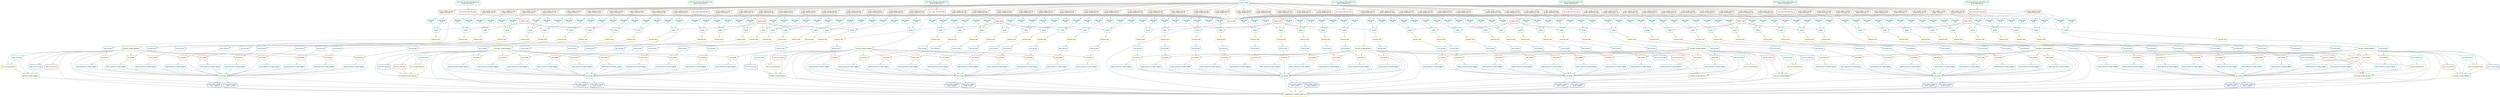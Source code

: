 digraph snakemake_dag {
    graph[bgcolor=white, margin=0];
    node[shape=box, style=rounded, fontname=sans,                 fontsize=10, penwidth=2];
    edge[penwidth=2, color=grey];
	0[label = "metagenomics_workflow_target_rule", color = "0.16 0.6 0.85", style="rounded"];
	1[label = "anvi_merge", color = "0.37 0.6 0.85", style="rounded"];
	2[label = "anvi_merge", color = "0.37 0.6 0.85", style="rounded"];
	3[label = "anvi_merge", color = "0.37 0.6 0.85", style="rounded"];
	4[label = "anvi_merge", color = "0.37 0.6 0.85", style="rounded"];
	5[label = "anvi_merge", color = "0.37 0.6 0.85", style="rounded"];
	6[label = "anvi_merge", color = "0.37 0.6 0.85", style="rounded"];
	7[label = "anvi_merge", color = "0.37 0.6 0.85", style="rounded"];
	8[label = "annotate_contigs_database", color = "0.30 0.6 0.85", style="rounded"];
	9[label = "annotate_contigs_database", color = "0.30 0.6 0.85", style="rounded"];
	10[label = "annotate_contigs_database", color = "0.30 0.6 0.85", style="rounded"];
	11[label = "annotate_contigs_database", color = "0.30 0.6 0.85", style="rounded"];
	12[label = "annotate_contigs_database", color = "0.30 0.6 0.85", style="rounded"];
	13[label = "annotate_contigs_database", color = "0.30 0.6 0.85", style="rounded"];
	14[label = "annotate_contigs_database", color = "0.30 0.6 0.85", style="rounded"];
	15[label = "gen_qc_report", color = "0.24 0.6 0.85", style="rounded"];
	16[label = "anvi_cluster_contigs\ndriver: concoct", color = "0.62 0.6 0.85", style="rounded"];
	17[label = "anvi_cluster_contigs\ndriver: concoct", color = "0.62 0.6 0.85", style="rounded"];
	18[label = "anvi_cluster_contigs\ndriver: concoct", color = "0.62 0.6 0.85", style="rounded"];
	19[label = "anvi_cluster_contigs\ndriver: concoct", color = "0.62 0.6 0.85", style="rounded"];
	20[label = "anvi_cluster_contigs\ndriver: concoct", color = "0.62 0.6 0.85", style="rounded"];
	21[label = "anvi_cluster_contigs\ndriver: concoct", color = "0.62 0.6 0.85", style="rounded"];
	22[label = "anvi_cluster_contigs\ndriver: concoct", color = "0.62 0.6 0.85", style="rounded"];
	23[label = "anvi_cluster_contigs\ndriver: maxbin2", color = "0.62 0.6 0.85", style="rounded"];
	24[label = "anvi_cluster_contigs\ndriver: maxbin2", color = "0.62 0.6 0.85", style="rounded"];
	25[label = "anvi_cluster_contigs\ndriver: maxbin2", color = "0.62 0.6 0.85", style="rounded"];
	26[label = "anvi_cluster_contigs\ndriver: maxbin2", color = "0.62 0.6 0.85", style="rounded"];
	27[label = "anvi_cluster_contigs\ndriver: maxbin2", color = "0.62 0.6 0.85", style="rounded"];
	28[label = "anvi_cluster_contigs\ndriver: maxbin2", color = "0.62 0.6 0.85", style="rounded"];
	29[label = "anvi_cluster_contigs\ndriver: maxbin2", color = "0.62 0.6 0.85", style="rounded"];
	30[label = "anvi_gen_contigs_database", color = "0.28 0.6 0.85", style="rounded"];
	31[label = "anvi_profile", color = "0.09 0.6 0.85", style="rounded"];
	32[label = "anvi_profile", color = "0.09 0.6 0.85", style="rounded"];
	33[label = "anvi_profile", color = "0.09 0.6 0.85", style="rounded"];
	34[label = "anvi_profile", color = "0.09 0.6 0.85", style="rounded"];
	35[label = "anvi_profile", color = "0.09 0.6 0.85", style="rounded"];
	36[label = "anvi_profile", color = "0.09 0.6 0.85", style="rounded"];
	37[label = "anvi_profile", color = "0.09 0.6 0.85", style="rounded"];
	38[label = "anvi_profile", color = "0.09 0.6 0.85", style="rounded"];
	39[label = "anvi_profile", color = "0.09 0.6 0.85", style="rounded"];
	40[label = "anvi_profile", color = "0.09 0.6 0.85", style="rounded"];
	41[label = "import_percent_of_reads_mapped", color = "0.50 0.6 0.85", style="rounded"];
	42[label = "import_percent_of_reads_mapped", color = "0.50 0.6 0.85", style="rounded"];
	43[label = "import_percent_of_reads_mapped", color = "0.50 0.6 0.85", style="rounded"];
	44[label = "import_percent_of_reads_mapped", color = "0.50 0.6 0.85", style="rounded"];
	45[label = "import_percent_of_reads_mapped", color = "0.50 0.6 0.85", style="rounded"];
	46[label = "import_percent_of_reads_mapped", color = "0.50 0.6 0.85", style="rounded"];
	47[label = "import_percent_of_reads_mapped", color = "0.50 0.6 0.85", style="rounded"];
	48[label = "import_percent_of_reads_mapped", color = "0.50 0.6 0.85", style="rounded"];
	49[label = "import_percent_of_reads_mapped", color = "0.50 0.6 0.85", style="rounded"];
	50[label = "import_percent_of_reads_mapped", color = "0.50 0.6 0.85", style="rounded"];
	51[label = "anvi_gen_contigs_database", color = "0.28 0.6 0.85", style="rounded"];
	52[label = "anvi_profile", color = "0.09 0.6 0.85", style="rounded"];
	53[label = "anvi_profile", color = "0.09 0.6 0.85", style="rounded"];
	54[label = "anvi_profile", color = "0.09 0.6 0.85", style="rounded"];
	55[label = "anvi_profile", color = "0.09 0.6 0.85", style="rounded"];
	56[label = "anvi_profile", color = "0.09 0.6 0.85", style="rounded"];
	57[label = "anvi_profile", color = "0.09 0.6 0.85", style="rounded"];
	58[label = "anvi_profile", color = "0.09 0.6 0.85", style="rounded"];
	59[label = "anvi_profile", color = "0.09 0.6 0.85", style="rounded"];
	60[label = "anvi_profile", color = "0.09 0.6 0.85", style="rounded"];
	61[label = "anvi_profile", color = "0.09 0.6 0.85", style="rounded"];
	62[label = "import_percent_of_reads_mapped", color = "0.50 0.6 0.85", style="rounded"];
	63[label = "import_percent_of_reads_mapped", color = "0.50 0.6 0.85", style="rounded"];
	64[label = "import_percent_of_reads_mapped", color = "0.50 0.6 0.85", style="rounded"];
	65[label = "import_percent_of_reads_mapped", color = "0.50 0.6 0.85", style="rounded"];
	66[label = "import_percent_of_reads_mapped", color = "0.50 0.6 0.85", style="rounded"];
	67[label = "import_percent_of_reads_mapped", color = "0.50 0.6 0.85", style="rounded"];
	68[label = "import_percent_of_reads_mapped", color = "0.50 0.6 0.85", style="rounded"];
	69[label = "import_percent_of_reads_mapped", color = "0.50 0.6 0.85", style="rounded"];
	70[label = "import_percent_of_reads_mapped", color = "0.50 0.6 0.85", style="rounded"];
	71[label = "import_percent_of_reads_mapped", color = "0.50 0.6 0.85", style="rounded"];
	72[label = "anvi_gen_contigs_database", color = "0.28 0.6 0.85", style="rounded"];
	73[label = "anvi_profile", color = "0.09 0.6 0.85", style="rounded"];
	74[label = "anvi_profile", color = "0.09 0.6 0.85", style="rounded"];
	75[label = "anvi_profile", color = "0.09 0.6 0.85", style="rounded"];
	76[label = "anvi_profile", color = "0.09 0.6 0.85", style="rounded"];
	77[label = "anvi_profile", color = "0.09 0.6 0.85", style="rounded"];
	78[label = "anvi_profile", color = "0.09 0.6 0.85", style="rounded"];
	79[label = "anvi_profile", color = "0.09 0.6 0.85", style="rounded"];
	80[label = "anvi_profile", color = "0.09 0.6 0.85", style="rounded"];
	81[label = "anvi_profile", color = "0.09 0.6 0.85", style="rounded"];
	82[label = "anvi_profile", color = "0.09 0.6 0.85", style="rounded"];
	83[label = "import_percent_of_reads_mapped", color = "0.50 0.6 0.85", style="rounded"];
	84[label = "import_percent_of_reads_mapped", color = "0.50 0.6 0.85", style="rounded"];
	85[label = "import_percent_of_reads_mapped", color = "0.50 0.6 0.85", style="rounded"];
	86[label = "import_percent_of_reads_mapped", color = "0.50 0.6 0.85", style="rounded"];
	87[label = "import_percent_of_reads_mapped", color = "0.50 0.6 0.85", style="rounded"];
	88[label = "import_percent_of_reads_mapped", color = "0.50 0.6 0.85", style="rounded"];
	89[label = "import_percent_of_reads_mapped", color = "0.50 0.6 0.85", style="rounded"];
	90[label = "import_percent_of_reads_mapped", color = "0.50 0.6 0.85", style="rounded"];
	91[label = "import_percent_of_reads_mapped", color = "0.50 0.6 0.85", style="rounded"];
	92[label = "import_percent_of_reads_mapped", color = "0.50 0.6 0.85", style="rounded"];
	93[label = "anvi_gen_contigs_database", color = "0.28 0.6 0.85", style="rounded"];
	94[label = "anvi_profile", color = "0.09 0.6 0.85", style="rounded"];
	95[label = "anvi_profile", color = "0.09 0.6 0.85", style="rounded"];
	96[label = "anvi_profile", color = "0.09 0.6 0.85", style="rounded"];
	97[label = "anvi_profile", color = "0.09 0.6 0.85", style="rounded"];
	98[label = "anvi_profile", color = "0.09 0.6 0.85", style="rounded"];
	99[label = "anvi_profile", color = "0.09 0.6 0.85", style="rounded"];
	100[label = "anvi_profile", color = "0.09 0.6 0.85", style="rounded"];
	101[label = "anvi_profile", color = "0.09 0.6 0.85", style="rounded"];
	102[label = "anvi_profile", color = "0.09 0.6 0.85", style="rounded"];
	103[label = "anvi_profile", color = "0.09 0.6 0.85", style="rounded"];
	104[label = "import_percent_of_reads_mapped", color = "0.50 0.6 0.85", style="rounded"];
	105[label = "import_percent_of_reads_mapped", color = "0.50 0.6 0.85", style="rounded"];
	106[label = "import_percent_of_reads_mapped", color = "0.50 0.6 0.85", style="rounded"];
	107[label = "import_percent_of_reads_mapped", color = "0.50 0.6 0.85", style="rounded"];
	108[label = "import_percent_of_reads_mapped", color = "0.50 0.6 0.85", style="rounded"];
	109[label = "import_percent_of_reads_mapped", color = "0.50 0.6 0.85", style="rounded"];
	110[label = "import_percent_of_reads_mapped", color = "0.50 0.6 0.85", style="rounded"];
	111[label = "import_percent_of_reads_mapped", color = "0.50 0.6 0.85", style="rounded"];
	112[label = "import_percent_of_reads_mapped", color = "0.50 0.6 0.85", style="rounded"];
	113[label = "import_percent_of_reads_mapped", color = "0.50 0.6 0.85", style="rounded"];
	114[label = "anvi_gen_contigs_database", color = "0.28 0.6 0.85", style="rounded"];
	115[label = "anvi_profile", color = "0.09 0.6 0.85", style="rounded"];
	116[label = "anvi_profile", color = "0.09 0.6 0.85", style="rounded"];
	117[label = "anvi_profile", color = "0.09 0.6 0.85", style="rounded"];
	118[label = "anvi_profile", color = "0.09 0.6 0.85", style="rounded"];
	119[label = "anvi_profile", color = "0.09 0.6 0.85", style="rounded"];
	120[label = "anvi_profile", color = "0.09 0.6 0.85", style="rounded"];
	121[label = "anvi_profile", color = "0.09 0.6 0.85", style="rounded"];
	122[label = "anvi_profile", color = "0.09 0.6 0.85", style="rounded"];
	123[label = "anvi_profile", color = "0.09 0.6 0.85", style="rounded"];
	124[label = "anvi_profile", color = "0.09 0.6 0.85", style="rounded"];
	125[label = "import_percent_of_reads_mapped", color = "0.50 0.6 0.85", style="rounded"];
	126[label = "import_percent_of_reads_mapped", color = "0.50 0.6 0.85", style="rounded"];
	127[label = "import_percent_of_reads_mapped", color = "0.50 0.6 0.85", style="rounded"];
	128[label = "import_percent_of_reads_mapped", color = "0.50 0.6 0.85", style="rounded"];
	129[label = "import_percent_of_reads_mapped", color = "0.50 0.6 0.85", style="rounded"];
	130[label = "import_percent_of_reads_mapped", color = "0.50 0.6 0.85", style="rounded"];
	131[label = "import_percent_of_reads_mapped", color = "0.50 0.6 0.85", style="rounded"];
	132[label = "import_percent_of_reads_mapped", color = "0.50 0.6 0.85", style="rounded"];
	133[label = "import_percent_of_reads_mapped", color = "0.50 0.6 0.85", style="rounded"];
	134[label = "import_percent_of_reads_mapped", color = "0.50 0.6 0.85", style="rounded"];
	135[label = "anvi_gen_contigs_database", color = "0.28 0.6 0.85", style="rounded"];
	136[label = "anvi_profile", color = "0.09 0.6 0.85", style="rounded"];
	137[label = "anvi_profile", color = "0.09 0.6 0.85", style="rounded"];
	138[label = "anvi_profile", color = "0.09 0.6 0.85", style="rounded"];
	139[label = "anvi_profile", color = "0.09 0.6 0.85", style="rounded"];
	140[label = "anvi_profile", color = "0.09 0.6 0.85", style="rounded"];
	141[label = "anvi_profile", color = "0.09 0.6 0.85", style="rounded"];
	142[label = "anvi_profile", color = "0.09 0.6 0.85", style="rounded"];
	143[label = "anvi_profile", color = "0.09 0.6 0.85", style="rounded"];
	144[label = "anvi_profile", color = "0.09 0.6 0.85", style="rounded"];
	145[label = "anvi_profile", color = "0.09 0.6 0.85", style="rounded"];
	146[label = "import_percent_of_reads_mapped", color = "0.50 0.6 0.85", style="rounded"];
	147[label = "import_percent_of_reads_mapped", color = "0.50 0.6 0.85", style="rounded"];
	148[label = "import_percent_of_reads_mapped", color = "0.50 0.6 0.85", style="rounded"];
	149[label = "import_percent_of_reads_mapped", color = "0.50 0.6 0.85", style="rounded"];
	150[label = "import_percent_of_reads_mapped", color = "0.50 0.6 0.85", style="rounded"];
	151[label = "import_percent_of_reads_mapped", color = "0.50 0.6 0.85", style="rounded"];
	152[label = "import_percent_of_reads_mapped", color = "0.50 0.6 0.85", style="rounded"];
	153[label = "import_percent_of_reads_mapped", color = "0.50 0.6 0.85", style="rounded"];
	154[label = "import_percent_of_reads_mapped", color = "0.50 0.6 0.85", style="rounded"];
	155[label = "import_percent_of_reads_mapped", color = "0.50 0.6 0.85", style="rounded"];
	156[label = "anvi_gen_contigs_database", color = "0.28 0.6 0.85", style="rounded"];
	157[label = "anvi_profile", color = "0.09 0.6 0.85", style="rounded"];
	158[label = "anvi_profile", color = "0.09 0.6 0.85", style="rounded"];
	159[label = "anvi_profile", color = "0.09 0.6 0.85", style="rounded"];
	160[label = "anvi_profile", color = "0.09 0.6 0.85", style="rounded"];
	161[label = "anvi_profile", color = "0.09 0.6 0.85", style="rounded"];
	162[label = "anvi_profile", color = "0.09 0.6 0.85", style="rounded"];
	163[label = "anvi_profile", color = "0.09 0.6 0.85", style="rounded"];
	164[label = "anvi_profile", color = "0.09 0.6 0.85", style="rounded"];
	165[label = "anvi_profile", color = "0.09 0.6 0.85", style="rounded"];
	166[label = "import_percent_of_reads_mapped", color = "0.50 0.6 0.85", style="rounded"];
	167[label = "import_percent_of_reads_mapped", color = "0.50 0.6 0.85", style="rounded"];
	168[label = "import_percent_of_reads_mapped", color = "0.50 0.6 0.85", style="rounded"];
	169[label = "import_percent_of_reads_mapped", color = "0.50 0.6 0.85", style="rounded"];
	170[label = "import_percent_of_reads_mapped", color = "0.50 0.6 0.85", style="rounded"];
	171[label = "import_percent_of_reads_mapped", color = "0.50 0.6 0.85", style="rounded"];
	172[label = "import_percent_of_reads_mapped", color = "0.50 0.6 0.85", style="rounded"];
	173[label = "import_percent_of_reads_mapped", color = "0.50 0.6 0.85", style="rounded"];
	174[label = "import_percent_of_reads_mapped", color = "0.50 0.6 0.85", style="rounded"];
	175[label = "anvi_run_hmms", color = "0.45 0.6 0.85", style="rounded"];
	176[label = "anvi_run_ncbi_cogs", color = "0.61 0.6 0.85", style="rounded"];
	177[label = "anvi_run_scg_taxonomy", color = "0.20 0.6 0.85", style="rounded"];
	178[label = "anvi_run_trna_scan", color = "0.03 0.6 0.85", style="rounded"];
	179[label = "anvi_run_hmms", color = "0.45 0.6 0.85", style="rounded"];
	180[label = "anvi_run_ncbi_cogs", color = "0.61 0.6 0.85", style="rounded"];
	181[label = "anvi_run_scg_taxonomy", color = "0.20 0.6 0.85", style="rounded"];
	182[label = "anvi_run_trna_scan", color = "0.03 0.6 0.85", style="rounded"];
	183[label = "anvi_run_hmms", color = "0.45 0.6 0.85", style="rounded"];
	184[label = "anvi_run_ncbi_cogs", color = "0.61 0.6 0.85", style="rounded"];
	185[label = "anvi_run_scg_taxonomy", color = "0.20 0.6 0.85", style="rounded"];
	186[label = "anvi_run_trna_scan", color = "0.03 0.6 0.85", style="rounded"];
	187[label = "anvi_run_hmms", color = "0.45 0.6 0.85", style="rounded"];
	188[label = "anvi_run_ncbi_cogs", color = "0.61 0.6 0.85", style="rounded"];
	189[label = "anvi_run_scg_taxonomy", color = "0.20 0.6 0.85", style="rounded"];
	190[label = "anvi_run_trna_scan", color = "0.03 0.6 0.85", style="rounded"];
	191[label = "anvi_run_hmms", color = "0.45 0.6 0.85", style="rounded"];
	192[label = "anvi_run_ncbi_cogs", color = "0.61 0.6 0.85", style="rounded"];
	193[label = "anvi_run_scg_taxonomy", color = "0.20 0.6 0.85", style="rounded"];
	194[label = "anvi_run_trna_scan", color = "0.03 0.6 0.85", style="rounded"];
	195[label = "anvi_run_hmms", color = "0.45 0.6 0.85", style="rounded"];
	196[label = "anvi_run_ncbi_cogs", color = "0.61 0.6 0.85", style="rounded"];
	197[label = "anvi_run_scg_taxonomy", color = "0.20 0.6 0.85", style="rounded"];
	198[label = "anvi_run_trna_scan", color = "0.03 0.6 0.85", style="rounded"];
	199[label = "anvi_run_hmms", color = "0.45 0.6 0.85", style="rounded"];
	200[label = "anvi_run_ncbi_cogs", color = "0.61 0.6 0.85", style="rounded"];
	201[label = "anvi_run_scg_taxonomy", color = "0.20 0.6 0.85", style="rounded"];
	202[label = "anvi_run_trna_scan", color = "0.03 0.6 0.85", style="rounded"];
	203[label = "iu_filter_quality_minoche\nsample: Pleucopus_1F", color = "0.10 0.6 0.85", style="rounded"];
	204[label = "iu_filter_quality_minoche\nsample: Pleucopus_2F", color = "0.10 0.6 0.85", style="rounded"];
	205[label = "iu_filter_quality_minoche\nsample: Pleucopus_3F", color = "0.10 0.6 0.85", style="rounded"];
	206[label = "iu_filter_quality_minoche\nsample: Pleucopus_4F", color = "0.10 0.6 0.85", style="rounded"];
	207[label = "iu_filter_quality_minoche\nsample: Pleucopus_5F", color = "0.10 0.6 0.85", style="rounded"];
	208[label = "iu_filter_quality_minoche\nsample: Pleucopus_1M", color = "0.10 0.6 0.85", style="rounded"];
	209[label = "iu_filter_quality_minoche\nsample: Pleucopus_2M", color = "0.10 0.6 0.85", style="rounded"];
	210[label = "iu_filter_quality_minoche\nsample: Pleucopus_3M", color = "0.10 0.6 0.85", style="rounded"];
	211[label = "iu_filter_quality_minoche\nsample: Pleucopus_4M", color = "0.10 0.6 0.85", style="rounded"];
	212[label = "iu_filter_quality_minoche\nsample: Pleucopus_5M", color = "0.10 0.6 0.85", style="rounded"];
	213[label = "iu_filter_quality_minoche\nsample: Peremicus_1F", color = "0.10 0.6 0.85", style="rounded"];
	214[label = "iu_filter_quality_minoche\nsample: Peremicus_2F", color = "0.10 0.6 0.85", style="rounded"];
	215[label = "iu_filter_quality_minoche\nsample: Peremicus_3F", color = "0.10 0.6 0.85", style="rounded"];
	216[label = "iu_filter_quality_minoche\nsample: Peremicus_4F", color = "0.10 0.6 0.85", style="rounded"];
	217[label = "iu_filter_quality_minoche\nsample: Peremicus_5F", color = "0.10 0.6 0.85", style="rounded"];
	218[label = "iu_filter_quality_minoche\nsample: Peremicus_1M", color = "0.10 0.6 0.85", style="rounded"];
	219[label = "iu_filter_quality_minoche\nsample: Peremicus_2M", color = "0.10 0.6 0.85", style="rounded"];
	220[label = "iu_filter_quality_minoche\nsample: Peremicus_3M", color = "0.10 0.6 0.85", style="rounded"];
	221[label = "iu_filter_quality_minoche\nsample: Peremicus_4M", color = "0.10 0.6 0.85", style="rounded"];
	222[label = "iu_filter_quality_minoche\nsample: Peremicus_5M", color = "0.10 0.6 0.85", style="rounded"];
	223[label = "iu_filter_quality_minoche\nsample: Psonoriensis_3F", color = "0.10 0.6 0.85", style="rounded"];
	224[label = "iu_filter_quality_minoche\nsample: Psonoriensis_4F", color = "0.10 0.6 0.85", style="rounded"];
	225[label = "iu_filter_quality_minoche\nsample: Psonoriensis_5F", color = "0.10 0.6 0.85", style="rounded"];
	226[label = "iu_filter_quality_minoche\nsample: Psonoriensis_2F", color = "0.10 0.6 0.85", style="rounded"];
	227[label = "iu_filter_quality_minoche\nsample: Psonoriensis_1F", color = "0.10 0.6 0.85", style="rounded"];
	228[label = "iu_filter_quality_minoche\nsample: Psonoriensis_1M", color = "0.10 0.6 0.85", style="rounded"];
	229[label = "iu_filter_quality_minoche\nsample: Psonoriensis_4M", color = "0.10 0.6 0.85", style="rounded"];
	230[label = "iu_filter_quality_minoche\nsample: Psonoriensis_3M", color = "0.10 0.6 0.85", style="rounded"];
	231[label = "iu_filter_quality_minoche\nsample: Psonoriensis_2M", color = "0.10 0.6 0.85", style="rounded"];
	232[label = "iu_filter_quality_minoche\nsample: Psonoriensis_5M", color = "0.10 0.6 0.85", style="rounded"];
	233[label = "iu_filter_quality_minoche\nsample: Pcalifornicus_1F", color = "0.10 0.6 0.85", style="rounded"];
	234[label = "iu_filter_quality_minoche\nsample: Pcalifornicus_2F", color = "0.10 0.6 0.85", style="rounded"];
	235[label = "iu_filter_quality_minoche\nsample: Pcalifornicus_3F", color = "0.10 0.6 0.85", style="rounded"];
	236[label = "iu_filter_quality_minoche\nsample: Pcalifornicus_4F", color = "0.10 0.6 0.85", style="rounded"];
	237[label = "iu_filter_quality_minoche\nsample: Pcalifornicus_5F", color = "0.10 0.6 0.85", style="rounded"];
	238[label = "iu_filter_quality_minoche\nsample: Pcalifornicus_1M", color = "0.10 0.6 0.85", style="rounded"];
	239[label = "iu_filter_quality_minoche\nsample: Pcalifornicus_2M", color = "0.10 0.6 0.85", style="rounded"];
	240[label = "iu_filter_quality_minoche\nsample: Pcalifornicus_3M", color = "0.10 0.6 0.85", style="rounded"];
	241[label = "iu_filter_quality_minoche\nsample: Pcalifornicus_4M", color = "0.10 0.6 0.85", style="rounded"];
	242[label = "iu_filter_quality_minoche\nsample: Pcalifornicus_5M", color = "0.10 0.6 0.85", style="rounded"];
	243[label = "iu_filter_quality_minoche\nsample: Ppolionotus_1F", color = "0.10 0.6 0.85", style="rounded"];
	244[label = "iu_filter_quality_minoche\nsample: Ppolionotus_1Fa", color = "0.10 0.6 0.85", style="rounded"];
	245[label = "iu_filter_quality_minoche\nsample: Ppolionotus_2F", color = "0.10 0.6 0.85", style="rounded"];
	246[label = "iu_filter_quality_minoche\nsample: Ppolionotus_2Fa", color = "0.10 0.6 0.85", style="rounded"];
	247[label = "iu_filter_quality_minoche\nsample: Ppolionotus_3F", color = "0.10 0.6 0.85", style="rounded"];
	248[label = "iu_filter_quality_minoche\nsample: Ppolionotus_3Fa", color = "0.10 0.6 0.85", style="rounded"];
	249[label = "iu_filter_quality_minoche\nsample: Ppolionotus_4F", color = "0.10 0.6 0.85", style="rounded"];
	250[label = "iu_filter_quality_minoche\nsample: Ppolionotus_4Fa", color = "0.10 0.6 0.85", style="rounded"];
	251[label = "iu_filter_quality_minoche\nsample: Ppolionotus_5F", color = "0.10 0.6 0.85", style="rounded"];
	252[label = "iu_filter_quality_minoche\nsample: Ppolionotus_5Fa", color = "0.10 0.6 0.85", style="rounded"];
	253[label = "iu_filter_quality_minoche\nsample: Ppolionotus_1M", color = "0.10 0.6 0.85", style="rounded"];
	254[label = "iu_filter_quality_minoche\nsample: Ppolionotus_1Ma", color = "0.10 0.6 0.85", style="rounded"];
	255[label = "iu_filter_quality_minoche\nsample: Ppolionotus_2M", color = "0.10 0.6 0.85", style="rounded"];
	256[label = "iu_filter_quality_minoche\nsample: Ppolionotus_2Ma", color = "0.10 0.6 0.85", style="rounded"];
	257[label = "iu_filter_quality_minoche\nsample: Ppolionotus_3M", color = "0.10 0.6 0.85", style="rounded"];
	258[label = "iu_filter_quality_minoche\nsample: Ppolionotus_3Ma", color = "0.10 0.6 0.85", style="rounded"];
	259[label = "iu_filter_quality_minoche\nsample: Ppolionotus_4M", color = "0.10 0.6 0.85", style="rounded"];
	260[label = "iu_filter_quality_minoche\nsample: Ppolionotus_4Ma", color = "0.10 0.6 0.85", style="rounded"];
	261[label = "iu_filter_quality_minoche\nsample: Ppolionotus_5M", color = "0.10 0.6 0.85", style="rounded"];
	262[label = "iu_filter_quality_minoche\nsample: Ppolionotus_5Ma", color = "0.10 0.6 0.85", style="rounded"];
	263[label = "iu_filter_quality_minoche\nsample: Pmaniculatus_1F", color = "0.10 0.6 0.85", style="rounded"];
	264[label = "iu_filter_quality_minoche\nsample: Pmaniculatus_2F", color = "0.10 0.6 0.85", style="rounded"];
	265[label = "iu_filter_quality_minoche\nsample: Pmaniculatus_4F", color = "0.10 0.6 0.85", style="rounded"];
	266[label = "iu_filter_quality_minoche\nsample: Pmaniculatus_5F", color = "0.10 0.6 0.85", style="rounded"];
	267[label = "iu_filter_quality_minoche\nsample: Pmaniculatus_1M", color = "0.10 0.6 0.85", style="rounded"];
	268[label = "iu_filter_quality_minoche\nsample: Pmaniculatus_2M", color = "0.10 0.6 0.85", style="rounded"];
	269[label = "iu_filter_quality_minoche\nsample: Pmaniculatus_3M", color = "0.10 0.6 0.85", style="rounded"];
	270[label = "iu_filter_quality_minoche\nsample: Pmaniculatus_4M", color = "0.10 0.6 0.85", style="rounded"];
	271[label = "iu_filter_quality_minoche\nsample: Pmaniculatus_5M", color = "0.10 0.6 0.85", style="rounded"];
	272[label = "anvi_script_reformat_fasta", color = "0.04 0.6 0.85", style="rounded"];
	273[label = "anvi_init_bam", color = "0.54 0.6 0.85", style="rounded"];
	274[label = "anvi_init_bam", color = "0.54 0.6 0.85", style="rounded"];
	275[label = "anvi_init_bam", color = "0.54 0.6 0.85", style="rounded"];
	276[label = "anvi_init_bam", color = "0.54 0.6 0.85", style="rounded"];
	277[label = "anvi_init_bam", color = "0.54 0.6 0.85", style="rounded"];
	278[label = "anvi_init_bam", color = "0.54 0.6 0.85", style="rounded"];
	279[label = "anvi_init_bam", color = "0.54 0.6 0.85", style="rounded"];
	280[label = "anvi_init_bam", color = "0.54 0.6 0.85", style="rounded"];
	281[label = "anvi_init_bam", color = "0.54 0.6 0.85", style="rounded"];
	282[label = "anvi_init_bam", color = "0.54 0.6 0.85", style="rounded"];
	283[label = "anvi_script_reformat_fasta", color = "0.04 0.6 0.85", style="rounded"];
	284[label = "anvi_init_bam", color = "0.54 0.6 0.85", style="rounded"];
	285[label = "anvi_init_bam", color = "0.54 0.6 0.85", style="rounded"];
	286[label = "anvi_init_bam", color = "0.54 0.6 0.85", style="rounded"];
	287[label = "anvi_init_bam", color = "0.54 0.6 0.85", style="rounded"];
	288[label = "anvi_init_bam", color = "0.54 0.6 0.85", style="rounded"];
	289[label = "anvi_init_bam", color = "0.54 0.6 0.85", style="rounded"];
	290[label = "anvi_init_bam", color = "0.54 0.6 0.85", style="rounded"];
	291[label = "anvi_init_bam", color = "0.54 0.6 0.85", style="rounded"];
	292[label = "anvi_init_bam", color = "0.54 0.6 0.85", style="rounded"];
	293[label = "anvi_init_bam", color = "0.54 0.6 0.85", style="rounded"];
	294[label = "anvi_script_reformat_fasta", color = "0.04 0.6 0.85", style="rounded"];
	295[label = "anvi_init_bam", color = "0.54 0.6 0.85", style="rounded"];
	296[label = "anvi_init_bam", color = "0.54 0.6 0.85", style="rounded"];
	297[label = "anvi_init_bam", color = "0.54 0.6 0.85", style="rounded"];
	298[label = "anvi_init_bam", color = "0.54 0.6 0.85", style="rounded"];
	299[label = "anvi_init_bam", color = "0.54 0.6 0.85", style="rounded"];
	300[label = "anvi_init_bam", color = "0.54 0.6 0.85", style="rounded"];
	301[label = "anvi_init_bam", color = "0.54 0.6 0.85", style="rounded"];
	302[label = "anvi_init_bam", color = "0.54 0.6 0.85", style="rounded"];
	303[label = "anvi_init_bam", color = "0.54 0.6 0.85", style="rounded"];
	304[label = "anvi_init_bam", color = "0.54 0.6 0.85", style="rounded"];
	305[label = "anvi_script_reformat_fasta", color = "0.04 0.6 0.85", style="rounded"];
	306[label = "anvi_init_bam", color = "0.54 0.6 0.85", style="rounded"];
	307[label = "anvi_init_bam", color = "0.54 0.6 0.85", style="rounded"];
	308[label = "anvi_init_bam", color = "0.54 0.6 0.85", style="rounded"];
	309[label = "anvi_init_bam", color = "0.54 0.6 0.85", style="rounded"];
	310[label = "anvi_init_bam", color = "0.54 0.6 0.85", style="rounded"];
	311[label = "anvi_init_bam", color = "0.54 0.6 0.85", style="rounded"];
	312[label = "anvi_init_bam", color = "0.54 0.6 0.85", style="rounded"];
	313[label = "anvi_init_bam", color = "0.54 0.6 0.85", style="rounded"];
	314[label = "anvi_init_bam", color = "0.54 0.6 0.85", style="rounded"];
	315[label = "anvi_init_bam", color = "0.54 0.6 0.85", style="rounded"];
	316[label = "anvi_script_reformat_fasta", color = "0.04 0.6 0.85", style="rounded"];
	317[label = "anvi_init_bam", color = "0.54 0.6 0.85", style="rounded"];
	318[label = "anvi_init_bam", color = "0.54 0.6 0.85", style="rounded"];
	319[label = "anvi_init_bam", color = "0.54 0.6 0.85", style="rounded"];
	320[label = "anvi_init_bam", color = "0.54 0.6 0.85", style="rounded"];
	321[label = "anvi_init_bam", color = "0.54 0.6 0.85", style="rounded"];
	322[label = "anvi_init_bam", color = "0.54 0.6 0.85", style="rounded"];
	323[label = "anvi_init_bam", color = "0.54 0.6 0.85", style="rounded"];
	324[label = "anvi_init_bam", color = "0.54 0.6 0.85", style="rounded"];
	325[label = "anvi_init_bam", color = "0.54 0.6 0.85", style="rounded"];
	326[label = "anvi_init_bam", color = "0.54 0.6 0.85", style="rounded"];
	327[label = "anvi_script_reformat_fasta", color = "0.04 0.6 0.85", style="rounded"];
	328[label = "anvi_init_bam", color = "0.54 0.6 0.85", style="rounded"];
	329[label = "anvi_init_bam", color = "0.54 0.6 0.85", style="rounded"];
	330[label = "anvi_init_bam", color = "0.54 0.6 0.85", style="rounded"];
	331[label = "anvi_init_bam", color = "0.54 0.6 0.85", style="rounded"];
	332[label = "anvi_init_bam", color = "0.54 0.6 0.85", style="rounded"];
	333[label = "anvi_init_bam", color = "0.54 0.6 0.85", style="rounded"];
	334[label = "anvi_init_bam", color = "0.54 0.6 0.85", style="rounded"];
	335[label = "anvi_init_bam", color = "0.54 0.6 0.85", style="rounded"];
	336[label = "anvi_init_bam", color = "0.54 0.6 0.85", style="rounded"];
	337[label = "anvi_init_bam", color = "0.54 0.6 0.85", style="rounded"];
	338[label = "anvi_script_reformat_fasta", color = "0.04 0.6 0.85", style="rounded"];
	339[label = "anvi_init_bam", color = "0.54 0.6 0.85", style="rounded"];
	340[label = "anvi_init_bam", color = "0.54 0.6 0.85", style="rounded"];
	341[label = "anvi_init_bam", color = "0.54 0.6 0.85", style="rounded"];
	342[label = "anvi_init_bam", color = "0.54 0.6 0.85", style="rounded"];
	343[label = "anvi_init_bam", color = "0.54 0.6 0.85", style="rounded"];
	344[label = "anvi_init_bam", color = "0.54 0.6 0.85", style="rounded"];
	345[label = "anvi_init_bam", color = "0.54 0.6 0.85", style="rounded"];
	346[label = "anvi_init_bam", color = "0.54 0.6 0.85", style="rounded"];
	347[label = "anvi_init_bam", color = "0.54 0.6 0.85", style="rounded"];
	348[label = "iu_gen_configs", color = "0.51 0.6 0.85", style="rounded"];
	349[label = "anvi_script_reformat_fasta_prefix_only\ngroup: Pleucopus_3F", color = "0.43 0.6 0.85", style="rounded"];
	350[label = "samtools_view", color = "0.17 0.6 0.85", style="rounded"];
	351[label = "samtools_view", color = "0.17 0.6 0.85", style="rounded"];
	352[label = "samtools_view", color = "0.17 0.6 0.85", style="rounded"];
	353[label = "samtools_view", color = "0.17 0.6 0.85", style="rounded"];
	354[label = "samtools_view", color = "0.17 0.6 0.85", style="rounded"];
	355[label = "samtools_view", color = "0.17 0.6 0.85", style="rounded"];
	356[label = "samtools_view", color = "0.17 0.6 0.85", style="rounded"];
	357[label = "samtools_view", color = "0.17 0.6 0.85", style="rounded"];
	358[label = "samtools_view", color = "0.17 0.6 0.85", style="rounded"];
	359[label = "samtools_view", color = "0.17 0.6 0.85", style="rounded"];
	360[label = "anvi_script_reformat_fasta_prefix_only\ngroup: Peremicus_3F", color = "0.43 0.6 0.85", style="rounded"];
	361[label = "samtools_view", color = "0.17 0.6 0.85", style="rounded"];
	362[label = "samtools_view", color = "0.17 0.6 0.85", style="rounded"];
	363[label = "samtools_view", color = "0.17 0.6 0.85", style="rounded"];
	364[label = "samtools_view", color = "0.17 0.6 0.85", style="rounded"];
	365[label = "samtools_view", color = "0.17 0.6 0.85", style="rounded"];
	366[label = "samtools_view", color = "0.17 0.6 0.85", style="rounded"];
	367[label = "samtools_view", color = "0.17 0.6 0.85", style="rounded"];
	368[label = "samtools_view", color = "0.17 0.6 0.85", style="rounded"];
	369[label = "samtools_view", color = "0.17 0.6 0.85", style="rounded"];
	370[label = "samtools_view", color = "0.17 0.6 0.85", style="rounded"];
	371[label = "anvi_script_reformat_fasta_prefix_only\ngroup: Psonoriensis_1F", color = "0.43 0.6 0.85", style="rounded"];
	372[label = "samtools_view", color = "0.17 0.6 0.85", style="rounded"];
	373[label = "samtools_view", color = "0.17 0.6 0.85", style="rounded"];
	374[label = "samtools_view", color = "0.17 0.6 0.85", style="rounded"];
	375[label = "samtools_view", color = "0.17 0.6 0.85", style="rounded"];
	376[label = "samtools_view", color = "0.17 0.6 0.85", style="rounded"];
	377[label = "samtools_view", color = "0.17 0.6 0.85", style="rounded"];
	378[label = "samtools_view", color = "0.17 0.6 0.85", style="rounded"];
	379[label = "samtools_view", color = "0.17 0.6 0.85", style="rounded"];
	380[label = "samtools_view", color = "0.17 0.6 0.85", style="rounded"];
	381[label = "samtools_view", color = "0.17 0.6 0.85", style="rounded"];
	382[label = "anvi_script_reformat_fasta_prefix_only\ngroup: Pcalifornicus_1F", color = "0.43 0.6 0.85", style="rounded"];
	383[label = "samtools_view", color = "0.17 0.6 0.85", style="rounded"];
	384[label = "samtools_view", color = "0.17 0.6 0.85", style="rounded"];
	385[label = "samtools_view", color = "0.17 0.6 0.85", style="rounded"];
	386[label = "samtools_view", color = "0.17 0.6 0.85", style="rounded"];
	387[label = "samtools_view", color = "0.17 0.6 0.85", style="rounded"];
	388[label = "samtools_view", color = "0.17 0.6 0.85", style="rounded"];
	389[label = "samtools_view", color = "0.17 0.6 0.85", style="rounded"];
	390[label = "samtools_view", color = "0.17 0.6 0.85", style="rounded"];
	391[label = "samtools_view", color = "0.17 0.6 0.85", style="rounded"];
	392[label = "samtools_view", color = "0.17 0.6 0.85", style="rounded"];
	393[label = "anvi_script_reformat_fasta_prefix_only\ngroup: Ppolionotus_3F", color = "0.43 0.6 0.85", style="rounded"];
	394[label = "samtools_view", color = "0.17 0.6 0.85", style="rounded"];
	395[label = "samtools_view", color = "0.17 0.6 0.85", style="rounded"];
	396[label = "samtools_view", color = "0.17 0.6 0.85", style="rounded"];
	397[label = "samtools_view", color = "0.17 0.6 0.85", style="rounded"];
	398[label = "samtools_view", color = "0.17 0.6 0.85", style="rounded"];
	399[label = "samtools_view", color = "0.17 0.6 0.85", style="rounded"];
	400[label = "samtools_view", color = "0.17 0.6 0.85", style="rounded"];
	401[label = "samtools_view", color = "0.17 0.6 0.85", style="rounded"];
	402[label = "samtools_view", color = "0.17 0.6 0.85", style="rounded"];
	403[label = "samtools_view", color = "0.17 0.6 0.85", style="rounded"];
	404[label = "anvi_script_reformat_fasta_prefix_only\ngroup: Ppolionotus_5F", color = "0.43 0.6 0.85", style="rounded"];
	405[label = "samtools_view", color = "0.17 0.6 0.85", style="rounded"];
	406[label = "samtools_view", color = "0.17 0.6 0.85", style="rounded"];
	407[label = "samtools_view", color = "0.17 0.6 0.85", style="rounded"];
	408[label = "samtools_view", color = "0.17 0.6 0.85", style="rounded"];
	409[label = "samtools_view", color = "0.17 0.6 0.85", style="rounded"];
	410[label = "samtools_view", color = "0.17 0.6 0.85", style="rounded"];
	411[label = "samtools_view", color = "0.17 0.6 0.85", style="rounded"];
	412[label = "samtools_view", color = "0.17 0.6 0.85", style="rounded"];
	413[label = "samtools_view", color = "0.17 0.6 0.85", style="rounded"];
	414[label = "samtools_view", color = "0.17 0.6 0.85", style="rounded"];
	415[label = "anvi_script_reformat_fasta_prefix_only\ngroup: Pmaniculatus_1F", color = "0.43 0.6 0.85", style="rounded"];
	416[label = "samtools_view", color = "0.17 0.6 0.85", style="rounded"];
	417[label = "samtools_view", color = "0.17 0.6 0.85", style="rounded"];
	418[label = "samtools_view", color = "0.17 0.6 0.85", style="rounded"];
	419[label = "samtools_view", color = "0.17 0.6 0.85", style="rounded"];
	420[label = "samtools_view", color = "0.17 0.6 0.85", style="rounded"];
	421[label = "samtools_view", color = "0.17 0.6 0.85", style="rounded"];
	422[label = "samtools_view", color = "0.17 0.6 0.85", style="rounded"];
	423[label = "samtools_view", color = "0.17 0.6 0.85", style="rounded"];
	424[label = "samtools_view", color = "0.17 0.6 0.85", style="rounded"];
	425[label = "bowtie", color = "0.40 0.6 0.85", style="rounded"];
	426[label = "bowtie", color = "0.40 0.6 0.85", style="rounded"];
	427[label = "bowtie", color = "0.40 0.6 0.85", style="rounded"];
	428[label = "bowtie", color = "0.40 0.6 0.85", style="rounded"];
	429[label = "bowtie", color = "0.40 0.6 0.85", style="rounded"];
	430[label = "bowtie", color = "0.40 0.6 0.85", style="rounded"];
	431[label = "bowtie", color = "0.40 0.6 0.85", style="rounded"];
	432[label = "bowtie", color = "0.40 0.6 0.85", style="rounded"];
	433[label = "bowtie", color = "0.40 0.6 0.85", style="rounded"];
	434[label = "bowtie", color = "0.40 0.6 0.85", style="rounded"];
	435[label = "bowtie", color = "0.40 0.6 0.85", style="rounded"];
	436[label = "bowtie", color = "0.40 0.6 0.85", style="rounded"];
	437[label = "bowtie", color = "0.40 0.6 0.85", style="rounded"];
	438[label = "bowtie", color = "0.40 0.6 0.85", style="rounded"];
	439[label = "bowtie", color = "0.40 0.6 0.85", style="rounded"];
	440[label = "bowtie", color = "0.40 0.6 0.85", style="rounded"];
	441[label = "bowtie", color = "0.40 0.6 0.85", style="rounded"];
	442[label = "bowtie", color = "0.40 0.6 0.85", style="rounded"];
	443[label = "bowtie", color = "0.40 0.6 0.85", style="rounded"];
	444[label = "bowtie", color = "0.40 0.6 0.85", style="rounded"];
	445[label = "bowtie", color = "0.40 0.6 0.85", style="rounded"];
	446[label = "bowtie", color = "0.40 0.6 0.85", style="rounded"];
	447[label = "bowtie", color = "0.40 0.6 0.85", style="rounded"];
	448[label = "bowtie", color = "0.40 0.6 0.85", style="rounded"];
	449[label = "bowtie", color = "0.40 0.6 0.85", style="rounded"];
	450[label = "bowtie", color = "0.40 0.6 0.85", style="rounded"];
	451[label = "bowtie", color = "0.40 0.6 0.85", style="rounded"];
	452[label = "bowtie", color = "0.40 0.6 0.85", style="rounded"];
	453[label = "bowtie", color = "0.40 0.6 0.85", style="rounded"];
	454[label = "bowtie", color = "0.40 0.6 0.85", style="rounded"];
	455[label = "bowtie", color = "0.40 0.6 0.85", style="rounded"];
	456[label = "bowtie", color = "0.40 0.6 0.85", style="rounded"];
	457[label = "bowtie", color = "0.40 0.6 0.85", style="rounded"];
	458[label = "bowtie", color = "0.40 0.6 0.85", style="rounded"];
	459[label = "bowtie", color = "0.40 0.6 0.85", style="rounded"];
	460[label = "bowtie", color = "0.40 0.6 0.85", style="rounded"];
	461[label = "bowtie", color = "0.40 0.6 0.85", style="rounded"];
	462[label = "bowtie", color = "0.40 0.6 0.85", style="rounded"];
	463[label = "bowtie", color = "0.40 0.6 0.85", style="rounded"];
	464[label = "bowtie", color = "0.40 0.6 0.85", style="rounded"];
	465[label = "bowtie", color = "0.40 0.6 0.85", style="rounded"];
	466[label = "bowtie", color = "0.40 0.6 0.85", style="rounded"];
	467[label = "bowtie", color = "0.40 0.6 0.85", style="rounded"];
	468[label = "bowtie", color = "0.40 0.6 0.85", style="rounded"];
	469[label = "bowtie", color = "0.40 0.6 0.85", style="rounded"];
	470[label = "bowtie", color = "0.40 0.6 0.85", style="rounded"];
	471[label = "bowtie", color = "0.40 0.6 0.85", style="rounded"];
	472[label = "bowtie", color = "0.40 0.6 0.85", style="rounded"];
	473[label = "bowtie", color = "0.40 0.6 0.85", style="rounded"];
	474[label = "bowtie", color = "0.40 0.6 0.85", style="rounded"];
	475[label = "bowtie", color = "0.40 0.6 0.85", style="rounded"];
	476[label = "bowtie", color = "0.40 0.6 0.85", style="rounded"];
	477[label = "bowtie", color = "0.40 0.6 0.85", style="rounded"];
	478[label = "bowtie", color = "0.40 0.6 0.85", style="rounded"];
	479[label = "bowtie", color = "0.40 0.6 0.85", style="rounded"];
	480[label = "bowtie", color = "0.40 0.6 0.85", style="rounded"];
	481[label = "bowtie", color = "0.40 0.6 0.85", style="rounded"];
	482[label = "bowtie", color = "0.40 0.6 0.85", style="rounded"];
	483[label = "bowtie", color = "0.40 0.6 0.85", style="rounded"];
	484[label = "bowtie", color = "0.40 0.6 0.85", style="rounded"];
	485[label = "bowtie", color = "0.40 0.6 0.85", style="rounded"];
	486[label = "bowtie", color = "0.40 0.6 0.85", style="rounded"];
	487[label = "bowtie", color = "0.40 0.6 0.85", style="rounded"];
	488[label = "bowtie", color = "0.40 0.6 0.85", style="rounded"];
	489[label = "bowtie", color = "0.40 0.6 0.85", style="rounded"];
	490[label = "bowtie", color = "0.40 0.6 0.85", style="rounded"];
	491[label = "bowtie", color = "0.40 0.6 0.85", style="rounded"];
	492[label = "bowtie", color = "0.40 0.6 0.85", style="rounded"];
	493[label = "bowtie", color = "0.40 0.6 0.85", style="rounded"];
	494[label = "bowtie_build", color = "0.01 0.6 0.85", style="rounded"];
	495[label = "gzip_fastqs\nR: R1", color = "0.47 0.6 0.85", style="rounded"];
	496[label = "gzip_fastqs\nR: R2", color = "0.47 0.6 0.85", style="rounded"];
	497[label = "gzip_fastqs\nR: R1", color = "0.47 0.6 0.85", style="rounded"];
	498[label = "gzip_fastqs\nR: R2", color = "0.47 0.6 0.85", style="rounded"];
	499[label = "gzip_fastqs\nR: R1", color = "0.47 0.6 0.85", style="rounded"];
	500[label = "gzip_fastqs\nR: R2", color = "0.47 0.6 0.85", style="rounded"];
	501[label = "gzip_fastqs\nR: R1", color = "0.47 0.6 0.85", style="rounded"];
	502[label = "gzip_fastqs\nR: R2", color = "0.47 0.6 0.85", style="rounded"];
	503[label = "gzip_fastqs\nR: R1", color = "0.47 0.6 0.85", style="rounded"];
	504[label = "gzip_fastqs\nR: R2", color = "0.47 0.6 0.85", style="rounded"];
	505[label = "gzip_fastqs\nR: R1", color = "0.47 0.6 0.85", style="rounded"];
	506[label = "gzip_fastqs\nR: R2", color = "0.47 0.6 0.85", style="rounded"];
	507[label = "gzip_fastqs\nR: R1", color = "0.47 0.6 0.85", style="rounded"];
	508[label = "gzip_fastqs\nR: R2", color = "0.47 0.6 0.85", style="rounded"];
	509[label = "gzip_fastqs\nR: R1", color = "0.47 0.6 0.85", style="rounded"];
	510[label = "gzip_fastqs\nR: R2", color = "0.47 0.6 0.85", style="rounded"];
	511[label = "gzip_fastqs\nR: R1", color = "0.47 0.6 0.85", style="rounded"];
	512[label = "gzip_fastqs\nR: R2", color = "0.47 0.6 0.85", style="rounded"];
	513[label = "gzip_fastqs\nR: R1", color = "0.47 0.6 0.85", style="rounded"];
	514[label = "gzip_fastqs\nR: R2", color = "0.47 0.6 0.85", style="rounded"];
	515[label = "bowtie_build", color = "0.01 0.6 0.85", style="rounded"];
	516[label = "gzip_fastqs\nR: R1", color = "0.47 0.6 0.85", style="rounded"];
	517[label = "gzip_fastqs\nR: R2", color = "0.47 0.6 0.85", style="rounded"];
	518[label = "gzip_fastqs\nR: R1", color = "0.47 0.6 0.85", style="rounded"];
	519[label = "gzip_fastqs\nR: R2", color = "0.47 0.6 0.85", style="rounded"];
	520[label = "gzip_fastqs\nR: R1", color = "0.47 0.6 0.85", style="rounded"];
	521[label = "gzip_fastqs\nR: R2", color = "0.47 0.6 0.85", style="rounded"];
	522[label = "gzip_fastqs\nR: R1", color = "0.47 0.6 0.85", style="rounded"];
	523[label = "gzip_fastqs\nR: R2", color = "0.47 0.6 0.85", style="rounded"];
	524[label = "gzip_fastqs\nR: R1", color = "0.47 0.6 0.85", style="rounded"];
	525[label = "gzip_fastqs\nR: R2", color = "0.47 0.6 0.85", style="rounded"];
	526[label = "gzip_fastqs\nR: R1", color = "0.47 0.6 0.85", style="rounded"];
	527[label = "gzip_fastqs\nR: R2", color = "0.47 0.6 0.85", style="rounded"];
	528[label = "gzip_fastqs\nR: R1", color = "0.47 0.6 0.85", style="rounded"];
	529[label = "gzip_fastqs\nR: R2", color = "0.47 0.6 0.85", style="rounded"];
	530[label = "gzip_fastqs\nR: R1", color = "0.47 0.6 0.85", style="rounded"];
	531[label = "gzip_fastqs\nR: R2", color = "0.47 0.6 0.85", style="rounded"];
	532[label = "gzip_fastqs\nR: R1", color = "0.47 0.6 0.85", style="rounded"];
	533[label = "gzip_fastqs\nR: R2", color = "0.47 0.6 0.85", style="rounded"];
	534[label = "gzip_fastqs\nR: R1", color = "0.47 0.6 0.85", style="rounded"];
	535[label = "gzip_fastqs\nR: R2", color = "0.47 0.6 0.85", style="rounded"];
	536[label = "bowtie_build", color = "0.01 0.6 0.85", style="rounded"];
	537[label = "gzip_fastqs\nR: R1", color = "0.47 0.6 0.85", style="rounded"];
	538[label = "gzip_fastqs\nR: R2", color = "0.47 0.6 0.85", style="rounded"];
	539[label = "gzip_fastqs\nR: R1", color = "0.47 0.6 0.85", style="rounded"];
	540[label = "gzip_fastqs\nR: R2", color = "0.47 0.6 0.85", style="rounded"];
	541[label = "gzip_fastqs\nR: R1", color = "0.47 0.6 0.85", style="rounded"];
	542[label = "gzip_fastqs\nR: R2", color = "0.47 0.6 0.85", style="rounded"];
	543[label = "gzip_fastqs\nR: R1", color = "0.47 0.6 0.85", style="rounded"];
	544[label = "gzip_fastqs\nR: R2", color = "0.47 0.6 0.85", style="rounded"];
	545[label = "gzip_fastqs\nR: R1", color = "0.47 0.6 0.85", style="rounded"];
	546[label = "gzip_fastqs\nR: R2", color = "0.47 0.6 0.85", style="rounded"];
	547[label = "gzip_fastqs\nR: R1", color = "0.47 0.6 0.85", style="rounded"];
	548[label = "gzip_fastqs\nR: R2", color = "0.47 0.6 0.85", style="rounded"];
	549[label = "gzip_fastqs\nR: R1", color = "0.47 0.6 0.85", style="rounded"];
	550[label = "gzip_fastqs\nR: R2", color = "0.47 0.6 0.85", style="rounded"];
	551[label = "gzip_fastqs\nR: R1", color = "0.47 0.6 0.85", style="rounded"];
	552[label = "gzip_fastqs\nR: R2", color = "0.47 0.6 0.85", style="rounded"];
	553[label = "gzip_fastqs\nR: R1", color = "0.47 0.6 0.85", style="rounded"];
	554[label = "gzip_fastqs\nR: R2", color = "0.47 0.6 0.85", style="rounded"];
	555[label = "gzip_fastqs\nR: R1", color = "0.47 0.6 0.85", style="rounded"];
	556[label = "gzip_fastqs\nR: R2", color = "0.47 0.6 0.85", style="rounded"];
	557[label = "bowtie_build", color = "0.01 0.6 0.85", style="rounded"];
	558[label = "gzip_fastqs\nR: R1", color = "0.47 0.6 0.85", style="rounded"];
	559[label = "gzip_fastqs\nR: R2", color = "0.47 0.6 0.85", style="rounded"];
	560[label = "gzip_fastqs\nR: R1", color = "0.47 0.6 0.85", style="rounded"];
	561[label = "gzip_fastqs\nR: R2", color = "0.47 0.6 0.85", style="rounded"];
	562[label = "gzip_fastqs\nR: R1", color = "0.47 0.6 0.85", style="rounded"];
	563[label = "gzip_fastqs\nR: R2", color = "0.47 0.6 0.85", style="rounded"];
	564[label = "gzip_fastqs\nR: R1", color = "0.47 0.6 0.85", style="rounded"];
	565[label = "gzip_fastqs\nR: R2", color = "0.47 0.6 0.85", style="rounded"];
	566[label = "gzip_fastqs\nR: R1", color = "0.47 0.6 0.85", style="rounded"];
	567[label = "gzip_fastqs\nR: R2", color = "0.47 0.6 0.85", style="rounded"];
	568[label = "gzip_fastqs\nR: R1", color = "0.47 0.6 0.85", style="rounded"];
	569[label = "gzip_fastqs\nR: R2", color = "0.47 0.6 0.85", style="rounded"];
	570[label = "gzip_fastqs\nR: R1", color = "0.47 0.6 0.85", style="rounded"];
	571[label = "gzip_fastqs\nR: R2", color = "0.47 0.6 0.85", style="rounded"];
	572[label = "gzip_fastqs\nR: R1", color = "0.47 0.6 0.85", style="rounded"];
	573[label = "gzip_fastqs\nR: R2", color = "0.47 0.6 0.85", style="rounded"];
	574[label = "gzip_fastqs\nR: R1", color = "0.47 0.6 0.85", style="rounded"];
	575[label = "gzip_fastqs\nR: R2", color = "0.47 0.6 0.85", style="rounded"];
	576[label = "gzip_fastqs\nR: R1", color = "0.47 0.6 0.85", style="rounded"];
	577[label = "gzip_fastqs\nR: R2", color = "0.47 0.6 0.85", style="rounded"];
	578[label = "bowtie_build", color = "0.01 0.6 0.85", style="rounded"];
	579[label = "gzip_fastqs\nR: R1", color = "0.47 0.6 0.85", style="rounded"];
	580[label = "gzip_fastqs\nR: R2", color = "0.47 0.6 0.85", style="rounded"];
	581[label = "gzip_fastqs\nR: R1", color = "0.47 0.6 0.85", style="rounded"];
	582[label = "gzip_fastqs\nR: R2", color = "0.47 0.6 0.85", style="rounded"];
	583[label = "gzip_fastqs\nR: R1", color = "0.47 0.6 0.85", style="rounded"];
	584[label = "gzip_fastqs\nR: R2", color = "0.47 0.6 0.85", style="rounded"];
	585[label = "gzip_fastqs\nR: R1", color = "0.47 0.6 0.85", style="rounded"];
	586[label = "gzip_fastqs\nR: R2", color = "0.47 0.6 0.85", style="rounded"];
	587[label = "gzip_fastqs\nR: R1", color = "0.47 0.6 0.85", style="rounded"];
	588[label = "gzip_fastqs\nR: R2", color = "0.47 0.6 0.85", style="rounded"];
	589[label = "gzip_fastqs\nR: R1", color = "0.47 0.6 0.85", style="rounded"];
	590[label = "gzip_fastqs\nR: R2", color = "0.47 0.6 0.85", style="rounded"];
	591[label = "gzip_fastqs\nR: R1", color = "0.47 0.6 0.85", style="rounded"];
	592[label = "gzip_fastqs\nR: R2", color = "0.47 0.6 0.85", style="rounded"];
	593[label = "gzip_fastqs\nR: R1", color = "0.47 0.6 0.85", style="rounded"];
	594[label = "gzip_fastqs\nR: R2", color = "0.47 0.6 0.85", style="rounded"];
	595[label = "gzip_fastqs\nR: R1", color = "0.47 0.6 0.85", style="rounded"];
	596[label = "gzip_fastqs\nR: R2", color = "0.47 0.6 0.85", style="rounded"];
	597[label = "gzip_fastqs\nR: R1", color = "0.47 0.6 0.85", style="rounded"];
	598[label = "gzip_fastqs\nR: R2", color = "0.47 0.6 0.85", style="rounded"];
	599[label = "bowtie_build", color = "0.01 0.6 0.85", style="rounded"];
	600[label = "gzip_fastqs\nR: R1", color = "0.47 0.6 0.85", style="rounded"];
	601[label = "gzip_fastqs\nR: R2", color = "0.47 0.6 0.85", style="rounded"];
	602[label = "gzip_fastqs\nR: R1", color = "0.47 0.6 0.85", style="rounded"];
	603[label = "gzip_fastqs\nR: R2", color = "0.47 0.6 0.85", style="rounded"];
	604[label = "gzip_fastqs\nR: R1", color = "0.47 0.6 0.85", style="rounded"];
	605[label = "gzip_fastqs\nR: R2", color = "0.47 0.6 0.85", style="rounded"];
	606[label = "gzip_fastqs\nR: R1", color = "0.47 0.6 0.85", style="rounded"];
	607[label = "gzip_fastqs\nR: R2", color = "0.47 0.6 0.85", style="rounded"];
	608[label = "gzip_fastqs\nR: R1", color = "0.47 0.6 0.85", style="rounded"];
	609[label = "gzip_fastqs\nR: R2", color = "0.47 0.6 0.85", style="rounded"];
	610[label = "gzip_fastqs\nR: R1", color = "0.47 0.6 0.85", style="rounded"];
	611[label = "gzip_fastqs\nR: R2", color = "0.47 0.6 0.85", style="rounded"];
	612[label = "gzip_fastqs\nR: R1", color = "0.47 0.6 0.85", style="rounded"];
	613[label = "gzip_fastqs\nR: R2", color = "0.47 0.6 0.85", style="rounded"];
	614[label = "gzip_fastqs\nR: R1", color = "0.47 0.6 0.85", style="rounded"];
	615[label = "gzip_fastqs\nR: R2", color = "0.47 0.6 0.85", style="rounded"];
	616[label = "gzip_fastqs\nR: R1", color = "0.47 0.6 0.85", style="rounded"];
	617[label = "gzip_fastqs\nR: R2", color = "0.47 0.6 0.85", style="rounded"];
	618[label = "gzip_fastqs\nR: R1", color = "0.47 0.6 0.85", style="rounded"];
	619[label = "gzip_fastqs\nR: R2", color = "0.47 0.6 0.85", style="rounded"];
	620[label = "bowtie_build", color = "0.01 0.6 0.85", style="rounded"];
	621[label = "gzip_fastqs\nR: R1", color = "0.47 0.6 0.85", style="rounded"];
	622[label = "gzip_fastqs\nR: R2", color = "0.47 0.6 0.85", style="rounded"];
	623[label = "gzip_fastqs\nR: R1", color = "0.47 0.6 0.85", style="rounded"];
	624[label = "gzip_fastqs\nR: R2", color = "0.47 0.6 0.85", style="rounded"];
	625[label = "gzip_fastqs\nR: R1", color = "0.47 0.6 0.85", style="rounded"];
	626[label = "gzip_fastqs\nR: R2", color = "0.47 0.6 0.85", style="rounded"];
	627[label = "gzip_fastqs\nR: R1", color = "0.47 0.6 0.85", style="rounded"];
	628[label = "gzip_fastqs\nR: R2", color = "0.47 0.6 0.85", style="rounded"];
	629[label = "gzip_fastqs\nR: R1", color = "0.47 0.6 0.85", style="rounded"];
	630[label = "gzip_fastqs\nR: R2", color = "0.47 0.6 0.85", style="rounded"];
	631[label = "gzip_fastqs\nR: R1", color = "0.47 0.6 0.85", style="rounded"];
	632[label = "gzip_fastqs\nR: R2", color = "0.47 0.6 0.85", style="rounded"];
	633[label = "gzip_fastqs\nR: R1", color = "0.47 0.6 0.85", style="rounded"];
	634[label = "gzip_fastqs\nR: R2", color = "0.47 0.6 0.85", style="rounded"];
	635[label = "gzip_fastqs\nR: R1", color = "0.47 0.6 0.85", style="rounded"];
	636[label = "gzip_fastqs\nR: R2", color = "0.47 0.6 0.85", style="rounded"];
	637[label = "gzip_fastqs\nR: R1", color = "0.47 0.6 0.85", style="rounded"];
	638[label = "gzip_fastqs\nR: R2", color = "0.47 0.6 0.85", style="rounded"];
	1 -> 0
	2 -> 0
	3 -> 0
	4 -> 0
	5 -> 0
	6 -> 0
	7 -> 0
	8 -> 0
	9 -> 0
	10 -> 0
	11 -> 0
	12 -> 0
	13 -> 0
	14 -> 0
	15 -> 0
	16 -> 0
	17 -> 0
	18 -> 0
	19 -> 0
	20 -> 0
	21 -> 0
	22 -> 0
	23 -> 0
	24 -> 0
	25 -> 0
	26 -> 0
	27 -> 0
	28 -> 0
	29 -> 0
	30 -> 1
	31 -> 1
	32 -> 1
	33 -> 1
	34 -> 1
	35 -> 1
	36 -> 1
	37 -> 1
	38 -> 1
	39 -> 1
	40 -> 1
	41 -> 1
	42 -> 1
	43 -> 1
	44 -> 1
	45 -> 1
	46 -> 1
	47 -> 1
	48 -> 1
	49 -> 1
	50 -> 1
	51 -> 2
	52 -> 2
	53 -> 2
	54 -> 2
	55 -> 2
	56 -> 2
	57 -> 2
	58 -> 2
	59 -> 2
	60 -> 2
	61 -> 2
	62 -> 2
	63 -> 2
	64 -> 2
	65 -> 2
	66 -> 2
	67 -> 2
	68 -> 2
	69 -> 2
	70 -> 2
	71 -> 2
	72 -> 3
	73 -> 3
	74 -> 3
	75 -> 3
	76 -> 3
	77 -> 3
	78 -> 3
	79 -> 3
	80 -> 3
	81 -> 3
	82 -> 3
	83 -> 3
	84 -> 3
	85 -> 3
	86 -> 3
	87 -> 3
	88 -> 3
	89 -> 3
	90 -> 3
	91 -> 3
	92 -> 3
	93 -> 4
	94 -> 4
	95 -> 4
	96 -> 4
	97 -> 4
	98 -> 4
	99 -> 4
	100 -> 4
	101 -> 4
	102 -> 4
	103 -> 4
	104 -> 4
	105 -> 4
	106 -> 4
	107 -> 4
	108 -> 4
	109 -> 4
	110 -> 4
	111 -> 4
	112 -> 4
	113 -> 4
	114 -> 5
	115 -> 5
	116 -> 5
	117 -> 5
	118 -> 5
	119 -> 5
	120 -> 5
	121 -> 5
	122 -> 5
	123 -> 5
	124 -> 5
	125 -> 5
	126 -> 5
	127 -> 5
	128 -> 5
	129 -> 5
	130 -> 5
	131 -> 5
	132 -> 5
	133 -> 5
	134 -> 5
	135 -> 6
	136 -> 6
	137 -> 6
	138 -> 6
	139 -> 6
	140 -> 6
	141 -> 6
	142 -> 6
	143 -> 6
	144 -> 6
	145 -> 6
	146 -> 6
	147 -> 6
	148 -> 6
	149 -> 6
	150 -> 6
	151 -> 6
	152 -> 6
	153 -> 6
	154 -> 6
	155 -> 6
	156 -> 7
	157 -> 7
	158 -> 7
	159 -> 7
	160 -> 7
	161 -> 7
	162 -> 7
	163 -> 7
	164 -> 7
	165 -> 7
	166 -> 7
	167 -> 7
	168 -> 7
	169 -> 7
	170 -> 7
	171 -> 7
	172 -> 7
	173 -> 7
	174 -> 7
	30 -> 8
	175 -> 8
	176 -> 8
	177 -> 8
	178 -> 8
	51 -> 9
	179 -> 9
	180 -> 9
	181 -> 9
	182 -> 9
	72 -> 10
	183 -> 10
	184 -> 10
	185 -> 10
	186 -> 10
	93 -> 11
	187 -> 11
	188 -> 11
	189 -> 11
	190 -> 11
	114 -> 12
	191 -> 12
	192 -> 12
	193 -> 12
	194 -> 12
	135 -> 13
	195 -> 13
	196 -> 13
	197 -> 13
	198 -> 13
	156 -> 14
	199 -> 14
	200 -> 14
	201 -> 14
	202 -> 14
	203 -> 15
	204 -> 15
	205 -> 15
	206 -> 15
	207 -> 15
	208 -> 15
	209 -> 15
	210 -> 15
	211 -> 15
	212 -> 15
	213 -> 15
	214 -> 15
	215 -> 15
	216 -> 15
	217 -> 15
	218 -> 15
	219 -> 15
	220 -> 15
	221 -> 15
	222 -> 15
	223 -> 15
	224 -> 15
	225 -> 15
	226 -> 15
	227 -> 15
	228 -> 15
	229 -> 15
	230 -> 15
	231 -> 15
	232 -> 15
	233 -> 15
	234 -> 15
	235 -> 15
	236 -> 15
	237 -> 15
	238 -> 15
	239 -> 15
	240 -> 15
	241 -> 15
	242 -> 15
	243 -> 15
	244 -> 15
	245 -> 15
	246 -> 15
	247 -> 15
	248 -> 15
	249 -> 15
	250 -> 15
	251 -> 15
	252 -> 15
	253 -> 15
	254 -> 15
	255 -> 15
	256 -> 15
	257 -> 15
	258 -> 15
	259 -> 15
	260 -> 15
	261 -> 15
	262 -> 15
	263 -> 15
	264 -> 15
	265 -> 15
	266 -> 15
	267 -> 15
	268 -> 15
	269 -> 15
	270 -> 15
	271 -> 15
	30 -> 16
	1 -> 16
	51 -> 17
	2 -> 17
	72 -> 18
	3 -> 18
	93 -> 19
	4 -> 19
	114 -> 20
	5 -> 20
	135 -> 21
	6 -> 21
	156 -> 22
	7 -> 22
	30 -> 23
	1 -> 23
	51 -> 24
	2 -> 24
	72 -> 25
	3 -> 25
	93 -> 26
	4 -> 26
	114 -> 27
	5 -> 27
	135 -> 28
	6 -> 28
	156 -> 29
	7 -> 29
	272 -> 30
	273 -> 31
	30 -> 31
	274 -> 32
	30 -> 32
	275 -> 33
	30 -> 33
	276 -> 34
	30 -> 34
	277 -> 35
	30 -> 35
	278 -> 36
	30 -> 36
	279 -> 37
	30 -> 37
	280 -> 38
	30 -> 38
	281 -> 39
	30 -> 39
	282 -> 40
	30 -> 40
	31 -> 41
	32 -> 42
	33 -> 43
	34 -> 44
	35 -> 45
	36 -> 46
	37 -> 47
	38 -> 48
	39 -> 49
	40 -> 50
	283 -> 51
	284 -> 52
	51 -> 52
	285 -> 53
	51 -> 53
	286 -> 54
	51 -> 54
	287 -> 55
	51 -> 55
	288 -> 56
	51 -> 56
	289 -> 57
	51 -> 57
	290 -> 58
	51 -> 58
	291 -> 59
	51 -> 59
	292 -> 60
	51 -> 60
	293 -> 61
	51 -> 61
	52 -> 62
	53 -> 63
	54 -> 64
	55 -> 65
	56 -> 66
	57 -> 67
	58 -> 68
	59 -> 69
	60 -> 70
	61 -> 71
	294 -> 72
	295 -> 73
	72 -> 73
	296 -> 74
	72 -> 74
	297 -> 75
	72 -> 75
	298 -> 76
	72 -> 76
	299 -> 77
	72 -> 77
	300 -> 78
	72 -> 78
	301 -> 79
	72 -> 79
	302 -> 80
	72 -> 80
	303 -> 81
	72 -> 81
	304 -> 82
	72 -> 82
	73 -> 83
	74 -> 84
	75 -> 85
	76 -> 86
	77 -> 87
	78 -> 88
	79 -> 89
	80 -> 90
	81 -> 91
	82 -> 92
	305 -> 93
	306 -> 94
	93 -> 94
	307 -> 95
	93 -> 95
	308 -> 96
	93 -> 96
	309 -> 97
	93 -> 97
	310 -> 98
	93 -> 98
	311 -> 99
	93 -> 99
	312 -> 100
	93 -> 100
	313 -> 101
	93 -> 101
	314 -> 102
	93 -> 102
	315 -> 103
	93 -> 103
	94 -> 104
	95 -> 105
	96 -> 106
	97 -> 107
	98 -> 108
	99 -> 109
	100 -> 110
	101 -> 111
	102 -> 112
	103 -> 113
	316 -> 114
	317 -> 115
	114 -> 115
	318 -> 116
	114 -> 116
	319 -> 117
	114 -> 117
	320 -> 118
	114 -> 118
	321 -> 119
	114 -> 119
	322 -> 120
	114 -> 120
	323 -> 121
	114 -> 121
	324 -> 122
	114 -> 122
	325 -> 123
	114 -> 123
	326 -> 124
	114 -> 124
	115 -> 125
	116 -> 126
	117 -> 127
	118 -> 128
	119 -> 129
	120 -> 130
	121 -> 131
	122 -> 132
	123 -> 133
	124 -> 134
	327 -> 135
	328 -> 136
	135 -> 136
	329 -> 137
	135 -> 137
	330 -> 138
	135 -> 138
	331 -> 139
	135 -> 139
	332 -> 140
	135 -> 140
	333 -> 141
	135 -> 141
	334 -> 142
	135 -> 142
	335 -> 143
	135 -> 143
	336 -> 144
	135 -> 144
	337 -> 145
	135 -> 145
	136 -> 146
	137 -> 147
	138 -> 148
	139 -> 149
	140 -> 150
	141 -> 151
	142 -> 152
	143 -> 153
	144 -> 154
	145 -> 155
	338 -> 156
	339 -> 157
	156 -> 157
	340 -> 158
	156 -> 158
	341 -> 159
	156 -> 159
	342 -> 160
	156 -> 160
	343 -> 161
	156 -> 161
	344 -> 162
	156 -> 162
	345 -> 163
	156 -> 163
	346 -> 164
	156 -> 164
	347 -> 165
	156 -> 165
	157 -> 166
	158 -> 167
	159 -> 168
	160 -> 169
	161 -> 170
	162 -> 171
	163 -> 172
	164 -> 173
	165 -> 174
	30 -> 175
	30 -> 176
	175 -> 177
	30 -> 177
	30 -> 178
	51 -> 179
	51 -> 180
	179 -> 181
	51 -> 181
	51 -> 182
	72 -> 183
	72 -> 184
	183 -> 185
	72 -> 185
	72 -> 186
	93 -> 187
	93 -> 188
	187 -> 189
	93 -> 189
	93 -> 190
	114 -> 191
	114 -> 192
	191 -> 193
	114 -> 193
	114 -> 194
	135 -> 195
	135 -> 196
	195 -> 197
	135 -> 197
	135 -> 198
	156 -> 199
	156 -> 200
	199 -> 201
	156 -> 201
	156 -> 202
	348 -> 203
	348 -> 204
	348 -> 205
	348 -> 206
	348 -> 207
	348 -> 208
	348 -> 209
	348 -> 210
	348 -> 211
	348 -> 212
	348 -> 213
	348 -> 214
	348 -> 215
	348 -> 216
	348 -> 217
	348 -> 218
	348 -> 219
	348 -> 220
	348 -> 221
	348 -> 222
	348 -> 223
	348 -> 224
	348 -> 225
	348 -> 226
	348 -> 227
	348 -> 228
	348 -> 229
	348 -> 230
	348 -> 231
	348 -> 232
	348 -> 233
	348 -> 234
	348 -> 235
	348 -> 236
	348 -> 237
	348 -> 238
	348 -> 239
	348 -> 240
	348 -> 241
	348 -> 242
	348 -> 243
	348 -> 244
	348 -> 245
	348 -> 246
	348 -> 247
	348 -> 248
	348 -> 249
	348 -> 250
	348 -> 251
	348 -> 252
	348 -> 253
	348 -> 254
	348 -> 255
	348 -> 256
	348 -> 257
	348 -> 258
	348 -> 259
	348 -> 260
	348 -> 261
	348 -> 262
	348 -> 263
	348 -> 264
	348 -> 265
	348 -> 266
	348 -> 267
	348 -> 268
	348 -> 269
	348 -> 270
	348 -> 271
	349 -> 272
	350 -> 273
	351 -> 274
	352 -> 275
	353 -> 276
	354 -> 277
	355 -> 278
	356 -> 279
	357 -> 280
	358 -> 281
	359 -> 282
	360 -> 283
	361 -> 284
	362 -> 285
	363 -> 286
	364 -> 287
	365 -> 288
	366 -> 289
	367 -> 290
	368 -> 291
	369 -> 292
	370 -> 293
	371 -> 294
	372 -> 295
	373 -> 296
	374 -> 297
	375 -> 298
	376 -> 299
	377 -> 300
	378 -> 301
	379 -> 302
	380 -> 303
	381 -> 304
	382 -> 305
	383 -> 306
	384 -> 307
	385 -> 308
	386 -> 309
	387 -> 310
	388 -> 311
	389 -> 312
	390 -> 313
	391 -> 314
	392 -> 315
	393 -> 316
	394 -> 317
	395 -> 318
	396 -> 319
	397 -> 320
	398 -> 321
	399 -> 322
	400 -> 323
	401 -> 324
	402 -> 325
	403 -> 326
	404 -> 327
	405 -> 328
	406 -> 329
	407 -> 330
	408 -> 331
	409 -> 332
	410 -> 333
	411 -> 334
	412 -> 335
	413 -> 336
	414 -> 337
	415 -> 338
	416 -> 339
	417 -> 340
	418 -> 341
	419 -> 342
	420 -> 343
	421 -> 344
	422 -> 345
	423 -> 346
	424 -> 347
	425 -> 350
	426 -> 351
	427 -> 352
	428 -> 353
	429 -> 354
	430 -> 355
	431 -> 356
	432 -> 357
	433 -> 358
	434 -> 359
	435 -> 361
	436 -> 362
	437 -> 363
	438 -> 364
	439 -> 365
	440 -> 366
	441 -> 367
	442 -> 368
	443 -> 369
	444 -> 370
	445 -> 372
	446 -> 373
	447 -> 374
	448 -> 375
	449 -> 376
	450 -> 377
	451 -> 378
	452 -> 379
	453 -> 380
	454 -> 381
	455 -> 383
	456 -> 384
	457 -> 385
	458 -> 386
	459 -> 387
	460 -> 388
	461 -> 389
	462 -> 390
	463 -> 391
	464 -> 392
	465 -> 394
	466 -> 395
	467 -> 396
	468 -> 397
	469 -> 398
	470 -> 399
	471 -> 400
	472 -> 401
	473 -> 402
	474 -> 403
	475 -> 405
	476 -> 406
	477 -> 407
	478 -> 408
	479 -> 409
	480 -> 410
	481 -> 411
	482 -> 412
	483 -> 413
	484 -> 414
	485 -> 416
	486 -> 417
	487 -> 418
	488 -> 419
	489 -> 420
	490 -> 421
	491 -> 422
	492 -> 423
	493 -> 424
	494 -> 425
	495 -> 425
	496 -> 425
	494 -> 426
	497 -> 426
	498 -> 426
	494 -> 427
	499 -> 427
	500 -> 427
	494 -> 428
	501 -> 428
	502 -> 428
	494 -> 429
	503 -> 429
	504 -> 429
	494 -> 430
	505 -> 430
	506 -> 430
	494 -> 431
	507 -> 431
	508 -> 431
	494 -> 432
	509 -> 432
	510 -> 432
	494 -> 433
	511 -> 433
	512 -> 433
	494 -> 434
	513 -> 434
	514 -> 434
	515 -> 435
	516 -> 435
	517 -> 435
	515 -> 436
	518 -> 436
	519 -> 436
	515 -> 437
	520 -> 437
	521 -> 437
	515 -> 438
	522 -> 438
	523 -> 438
	515 -> 439
	524 -> 439
	525 -> 439
	515 -> 440
	526 -> 440
	527 -> 440
	515 -> 441
	528 -> 441
	529 -> 441
	515 -> 442
	530 -> 442
	531 -> 442
	515 -> 443
	532 -> 443
	533 -> 443
	515 -> 444
	534 -> 444
	535 -> 444
	536 -> 445
	537 -> 445
	538 -> 445
	536 -> 446
	539 -> 446
	540 -> 446
	536 -> 447
	541 -> 447
	542 -> 447
	536 -> 448
	543 -> 448
	544 -> 448
	536 -> 449
	545 -> 449
	546 -> 449
	536 -> 450
	547 -> 450
	548 -> 450
	536 -> 451
	549 -> 451
	550 -> 451
	536 -> 452
	551 -> 452
	552 -> 452
	536 -> 453
	553 -> 453
	554 -> 453
	536 -> 454
	555 -> 454
	556 -> 454
	557 -> 455
	558 -> 455
	559 -> 455
	557 -> 456
	560 -> 456
	561 -> 456
	557 -> 457
	562 -> 457
	563 -> 457
	557 -> 458
	564 -> 458
	565 -> 458
	557 -> 459
	566 -> 459
	567 -> 459
	557 -> 460
	568 -> 460
	569 -> 460
	557 -> 461
	570 -> 461
	571 -> 461
	557 -> 462
	572 -> 462
	573 -> 462
	557 -> 463
	574 -> 463
	575 -> 463
	557 -> 464
	576 -> 464
	577 -> 464
	578 -> 465
	579 -> 465
	580 -> 465
	578 -> 466
	581 -> 466
	582 -> 466
	578 -> 467
	583 -> 467
	584 -> 467
	578 -> 468
	585 -> 468
	586 -> 468
	578 -> 469
	587 -> 469
	588 -> 469
	578 -> 470
	589 -> 470
	590 -> 470
	578 -> 471
	591 -> 471
	592 -> 471
	578 -> 472
	593 -> 472
	594 -> 472
	578 -> 473
	595 -> 473
	596 -> 473
	578 -> 474
	597 -> 474
	598 -> 474
	599 -> 475
	600 -> 475
	601 -> 475
	599 -> 476
	602 -> 476
	603 -> 476
	599 -> 477
	604 -> 477
	605 -> 477
	599 -> 478
	606 -> 478
	607 -> 478
	599 -> 479
	608 -> 479
	609 -> 479
	599 -> 480
	610 -> 480
	611 -> 480
	599 -> 481
	612 -> 481
	613 -> 481
	599 -> 482
	614 -> 482
	615 -> 482
	599 -> 483
	616 -> 483
	617 -> 483
	599 -> 484
	618 -> 484
	619 -> 484
	620 -> 485
	621 -> 485
	622 -> 485
	620 -> 486
	623 -> 486
	624 -> 486
	620 -> 487
	625 -> 487
	626 -> 487
	620 -> 488
	627 -> 488
	628 -> 488
	620 -> 489
	629 -> 489
	630 -> 489
	620 -> 490
	631 -> 490
	632 -> 490
	620 -> 491
	633 -> 491
	634 -> 491
	620 -> 492
	635 -> 492
	636 -> 492
	620 -> 493
	637 -> 493
	638 -> 493
	272 -> 494
	203 -> 495
	203 -> 496
	204 -> 497
	204 -> 498
	205 -> 499
	205 -> 500
	206 -> 501
	206 -> 502
	207 -> 503
	207 -> 504
	208 -> 505
	208 -> 506
	209 -> 507
	209 -> 508
	210 -> 509
	210 -> 510
	211 -> 511
	211 -> 512
	212 -> 513
	212 -> 514
	283 -> 515
	213 -> 516
	213 -> 517
	214 -> 518
	214 -> 519
	215 -> 520
	215 -> 521
	216 -> 522
	216 -> 523
	217 -> 524
	217 -> 525
	218 -> 526
	218 -> 527
	219 -> 528
	219 -> 529
	220 -> 530
	220 -> 531
	221 -> 532
	221 -> 533
	222 -> 534
	222 -> 535
	294 -> 536
	223 -> 537
	223 -> 538
	224 -> 539
	224 -> 540
	225 -> 541
	225 -> 542
	226 -> 543
	226 -> 544
	227 -> 545
	227 -> 546
	228 -> 547
	228 -> 548
	229 -> 549
	229 -> 550
	230 -> 551
	230 -> 552
	231 -> 553
	231 -> 554
	232 -> 555
	232 -> 556
	305 -> 557
	233 -> 558
	233 -> 559
	234 -> 560
	234 -> 561
	235 -> 562
	235 -> 563
	236 -> 564
	236 -> 565
	237 -> 566
	237 -> 567
	238 -> 568
	238 -> 569
	239 -> 570
	239 -> 571
	240 -> 572
	240 -> 573
	241 -> 574
	241 -> 575
	242 -> 576
	242 -> 577
	316 -> 578
	243 -> 579
	243 -> 580
	245 -> 581
	245 -> 582
	247 -> 583
	247 -> 584
	249 -> 585
	249 -> 586
	251 -> 587
	251 -> 588
	253 -> 589
	253 -> 590
	255 -> 591
	255 -> 592
	257 -> 593
	257 -> 594
	259 -> 595
	259 -> 596
	261 -> 597
	261 -> 598
	327 -> 599
	244 -> 600
	244 -> 601
	246 -> 602
	246 -> 603
	248 -> 604
	248 -> 605
	250 -> 606
	250 -> 607
	252 -> 608
	252 -> 609
	254 -> 610
	254 -> 611
	256 -> 612
	256 -> 613
	258 -> 614
	258 -> 615
	260 -> 616
	260 -> 617
	262 -> 618
	262 -> 619
	338 -> 620
	263 -> 621
	263 -> 622
	264 -> 623
	264 -> 624
	265 -> 625
	265 -> 626
	266 -> 627
	266 -> 628
	267 -> 629
	267 -> 630
	268 -> 631
	268 -> 632
	269 -> 633
	269 -> 634
	270 -> 635
	270 -> 636
	271 -> 637
	271 -> 638
}            
